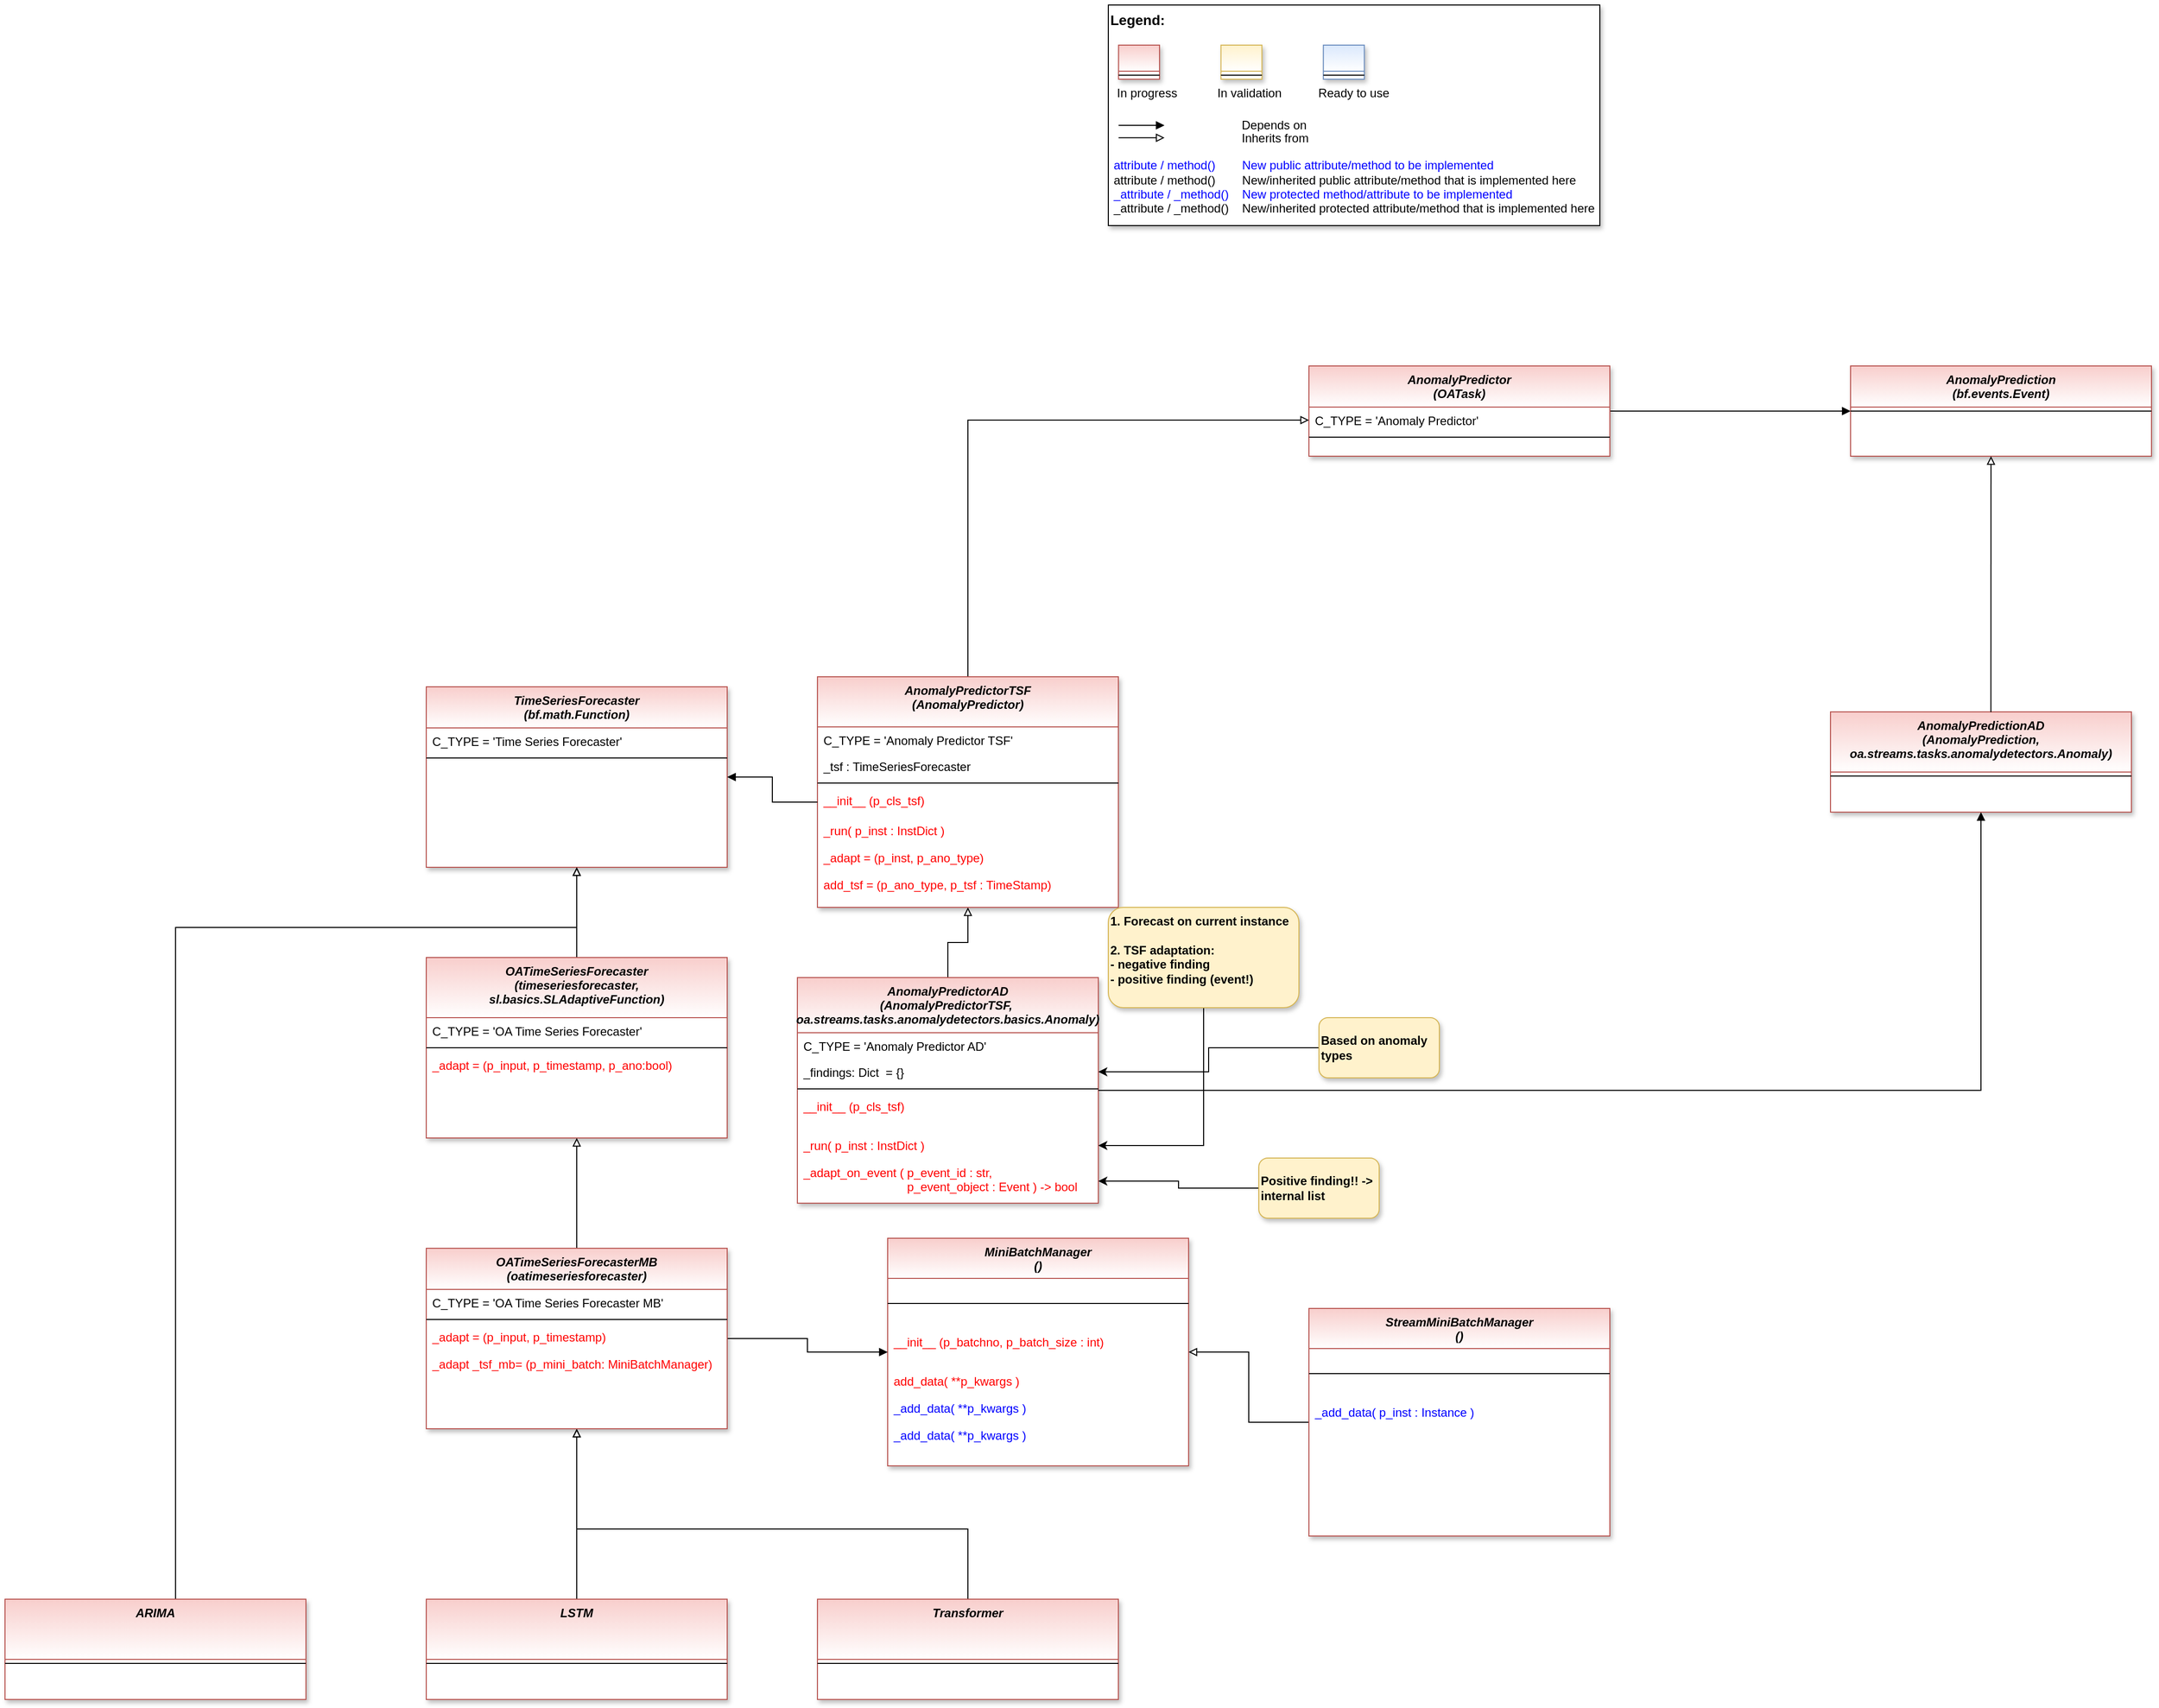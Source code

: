 <mxfile version="24.4.13" type="device" pages="2">
  <diagram id="C5RBs43oDa-KdzZeNtuy" name="Page-1">
    <mxGraphModel dx="3736" dy="828" grid="1" gridSize="10" guides="1" tooltips="1" connect="1" arrows="1" fold="1" page="1" pageScale="1" pageWidth="2336" pageHeight="1654" math="0" shadow="0">
      <root>
        <mxCell id="WIyWlLk6GJQsqaUBKTNV-0" />
        <mxCell id="WIyWlLk6GJQsqaUBKTNV-1" parent="WIyWlLk6GJQsqaUBKTNV-0" />
        <mxCell id="fcJVb3HREh7NScvAmxeq-0" value="" style="group" parent="WIyWlLk6GJQsqaUBKTNV-1" vertex="1" connectable="0">
          <mxGeometry x="40" y="40" width="490" height="220" as="geometry" />
        </mxCell>
        <mxCell id="fcJVb3HREh7NScvAmxeq-1" value="&lt;font color=&quot;#000000&quot; size=&quot;1&quot;&gt;&lt;b style=&quot;font-size: 14px&quot;&gt;Legend:&lt;br&gt;&lt;/b&gt;&lt;/font&gt;&lt;br&gt;&lt;br&gt;&lt;br&gt;&lt;font color=&quot;#0000ff&quot; style=&quot;font-size: 6px&quot;&gt;&lt;br&gt;&lt;/font&gt;&lt;span style=&quot;color: rgb(0 , 0 , 0)&quot;&gt;&lt;font style=&quot;font-size: 4px&quot;&gt;&amp;nbsp; &amp;nbsp;&lt;/font&gt;&amp;nbsp;In progress&amp;nbsp; &amp;nbsp; &amp;nbsp; &amp;nbsp; &amp;nbsp; &amp;nbsp; In validation&amp;nbsp; &amp;nbsp; &amp;nbsp; &amp;nbsp; &amp;nbsp; &amp;nbsp;Ready to use&lt;/span&gt;&lt;font color=&quot;#000000&quot;&gt;&amp;nbsp;&lt;br&gt;&lt;/font&gt;&lt;font color=&quot;#0000ff&quot;&gt;&lt;br&gt;&lt;br&gt;&lt;br&gt;&lt;br&gt;&amp;nbsp;attribute / method()&amp;nbsp; &amp;nbsp; &amp;nbsp; &amp;nbsp; New public attribute/method to be implemented&lt;/font&gt;&lt;br&gt;&lt;font color=&quot;#000000&quot;&gt;&amp;nbsp;&lt;/font&gt;&lt;font color=&quot;#000000&quot;&gt;attribute / method()&lt;span&gt; &lt;/span&gt;&amp;nbsp; &amp;nbsp; &amp;nbsp; &amp;nbsp;New/inherited public attribute/method that is implemented here&lt;br&gt;&lt;/font&gt;&lt;font color=&quot;#0000ff&quot;&gt;&amp;nbsp;_attribute /&amp;nbsp;&lt;/font&gt;&lt;font color=&quot;#0000ff&quot;&gt;_method()&amp;nbsp; &amp;nbsp; New protected method/attribute to be implemented&lt;/font&gt;&lt;br&gt;&lt;font color=&quot;#000000&quot;&gt;&amp;nbsp;_attribute / _method()&amp;nbsp; &amp;nbsp; New/inherited protected attribute/method that is implemented here&lt;br&gt;&lt;/font&gt;&lt;font color=&quot;#000000&quot;&gt;&lt;br&gt;&lt;br&gt;&lt;br&gt;&lt;br&gt;&lt;br&gt;&lt;/font&gt;" style="text;html=1;align=left;verticalAlign=top;whiteSpace=wrap;rounded=0;fontColor=#006600;strokeColor=#000000;shadow=1;fillColor=#ffffff;" parent="fcJVb3HREh7NScvAmxeq-0" vertex="1">
          <mxGeometry width="490.0" height="220" as="geometry" />
        </mxCell>
        <mxCell id="fcJVb3HREh7NScvAmxeq-2" value="Depends on" style="endArrow=block;html=1;labelPosition=right;verticalLabelPosition=middle;align=left;verticalAlign=middle;endFill=1;fontSize=12;" parent="fcJVb3HREh7NScvAmxeq-0" edge="1">
          <mxGeometry x="-1623.125" y="-2180" width="51.042" height="50" as="geometry">
            <mxPoint x="10.208" y="120.003" as="sourcePoint" />
            <mxPoint x="55.991" y="120.003" as="targetPoint" />
            <mxPoint x="98" as="offset" />
            <Array as="points">
              <mxPoint x="30.625" y="120" />
            </Array>
          </mxGeometry>
        </mxCell>
        <mxCell id="fcJVb3HREh7NScvAmxeq-3" value="Inherits from" style="endArrow=block;html=1;labelPosition=right;verticalLabelPosition=middle;align=left;verticalAlign=middle;endFill=0;fontSize=12;" parent="fcJVb3HREh7NScvAmxeq-0" edge="1">
          <mxGeometry x="-1623.125" y="-2180" width="51.042" height="50" as="geometry">
            <mxPoint x="10.208" y="132.385" as="sourcePoint" />
            <mxPoint x="55.991" y="132.385" as="targetPoint" />
            <mxPoint x="98" y="1" as="offset" />
          </mxGeometry>
        </mxCell>
        <mxCell id="fcJVb3HREh7NScvAmxeq-4" value="" style="swimlane;fontStyle=3;align=center;verticalAlign=top;childLayout=stackLayout;horizontal=1;startSize=26;horizontalStack=0;resizeParent=1;resizeLast=0;collapsible=1;marginBottom=0;rounded=0;shadow=1;strokeWidth=1;fillColor=#f8cecc;strokeColor=#b85450;gradientColor=#ffffff;swimlaneFillColor=#ffffff;" parent="fcJVb3HREh7NScvAmxeq-0" vertex="1">
          <mxGeometry x="10.208" y="40" width="40.833" height="34" as="geometry">
            <mxRectangle x="230" y="140" width="160" height="26" as="alternateBounds" />
          </mxGeometry>
        </mxCell>
        <mxCell id="fcJVb3HREh7NScvAmxeq-5" value="" style="line;html=1;strokeWidth=1;align=left;verticalAlign=middle;spacingTop=-1;spacingLeft=3;spacingRight=3;rotatable=0;labelPosition=right;points=[];portConstraint=eastwest;" parent="fcJVb3HREh7NScvAmxeq-4" vertex="1">
          <mxGeometry y="26" width="40.833" height="8" as="geometry" />
        </mxCell>
        <mxCell id="fcJVb3HREh7NScvAmxeq-6" value="" style="swimlane;fontStyle=3;align=center;verticalAlign=top;childLayout=stackLayout;horizontal=1;startSize=26;horizontalStack=0;resizeParent=1;resizeLast=0;collapsible=1;marginBottom=0;rounded=0;shadow=1;strokeWidth=1;fillColor=#fff2cc;strokeColor=#d6b656;gradientColor=#ffffff;swimlaneFillColor=#ffffff;" parent="fcJVb3HREh7NScvAmxeq-0" vertex="1">
          <mxGeometry x="112.292" y="40" width="40.833" height="34" as="geometry">
            <mxRectangle x="230" y="140" width="160" height="26" as="alternateBounds" />
          </mxGeometry>
        </mxCell>
        <mxCell id="fcJVb3HREh7NScvAmxeq-7" value="" style="line;html=1;strokeWidth=1;align=left;verticalAlign=middle;spacingTop=-1;spacingLeft=3;spacingRight=3;rotatable=0;labelPosition=right;points=[];portConstraint=eastwest;" parent="fcJVb3HREh7NScvAmxeq-6" vertex="1">
          <mxGeometry y="26" width="40.833" height="8" as="geometry" />
        </mxCell>
        <mxCell id="fcJVb3HREh7NScvAmxeq-8" value="" style="swimlane;fontStyle=3;align=center;verticalAlign=top;childLayout=stackLayout;horizontal=1;startSize=26;horizontalStack=0;resizeParent=1;resizeLast=0;collapsible=1;marginBottom=0;rounded=0;shadow=1;strokeWidth=1;fillColor=#dae8fc;strokeColor=#6c8ebf;gradientColor=#ffffff;swimlaneFillColor=#ffffff;" parent="fcJVb3HREh7NScvAmxeq-0" vertex="1">
          <mxGeometry x="214.375" y="40" width="40.833" height="34" as="geometry">
            <mxRectangle x="230" y="140" width="160" height="26" as="alternateBounds" />
          </mxGeometry>
        </mxCell>
        <mxCell id="fcJVb3HREh7NScvAmxeq-9" value="" style="line;html=1;strokeWidth=1;align=left;verticalAlign=middle;spacingTop=-1;spacingLeft=3;spacingRight=3;rotatable=0;labelPosition=right;points=[];portConstraint=eastwest;" parent="fcJVb3HREh7NScvAmxeq-8" vertex="1">
          <mxGeometry y="26" width="40.833" height="8" as="geometry" />
        </mxCell>
        <mxCell id="ZIUZndEpU7p4Lc49u67w-49" style="edgeStyle=orthogonalEdgeStyle;rounded=0;orthogonalLoop=1;jettySize=auto;html=1;entryX=0.5;entryY=1;entryDx=0;entryDy=0;endArrow=block;endFill=0;" parent="WIyWlLk6GJQsqaUBKTNV-1" source="4use4ZCXdNiZSNTW99xv-1" target="ZIUZndEpU7p4Lc49u67w-6" edge="1">
          <mxGeometry relative="1" as="geometry" />
        </mxCell>
        <mxCell id="4use4ZCXdNiZSNTW99xv-1" value="AnomalyPredictorAD&#xa;(AnomalyPredictorTSF, &#xa;oa.streams.tasks.anomalydetectors.basics.Anomaly)" style="swimlane;fontStyle=3;align=center;verticalAlign=top;childLayout=stackLayout;horizontal=1;startSize=55;horizontalStack=0;resizeParent=1;resizeLast=0;collapsible=1;marginBottom=0;rounded=0;shadow=1;strokeWidth=1;fillColor=#f8cecc;strokeColor=#b85450;swimlaneFillColor=#ffffff;gradientColor=#FFFFFF;" parent="WIyWlLk6GJQsqaUBKTNV-1" vertex="1">
          <mxGeometry x="-270" y="1010" width="300" height="225" as="geometry">
            <mxRectangle x="230" y="140" width="160" height="26" as="alternateBounds" />
          </mxGeometry>
        </mxCell>
        <mxCell id="4use4ZCXdNiZSNTW99xv-2" value="C_TYPE = &#39;Anomaly Predictor AD&#39;" style="text;align=left;verticalAlign=top;spacingLeft=4;spacingRight=4;overflow=hidden;rotatable=0;points=[[0,0.5],[1,0.5]];portConstraint=eastwest;fontColor=default;" parent="4use4ZCXdNiZSNTW99xv-1" vertex="1">
          <mxGeometry y="55" width="300" height="26" as="geometry" />
        </mxCell>
        <mxCell id="xslphndSr-Q95eJ27sOS-6" value="_findings: Dict  = {}" style="text;align=left;verticalAlign=top;spacingLeft=4;spacingRight=4;overflow=hidden;rotatable=0;points=[[0,0.5],[1,0.5]];portConstraint=eastwest;fontColor=#000000;" vertex="1" parent="4use4ZCXdNiZSNTW99xv-1">
          <mxGeometry y="81" width="300" height="26" as="geometry" />
        </mxCell>
        <mxCell id="4use4ZCXdNiZSNTW99xv-5" value="" style="line;html=1;strokeWidth=1;align=left;verticalAlign=middle;spacingTop=-1;spacingLeft=3;spacingRight=3;rotatable=0;labelPosition=right;points=[];portConstraint=eastwest;" parent="4use4ZCXdNiZSNTW99xv-1" vertex="1">
          <mxGeometry y="107" width="300" height="8" as="geometry" />
        </mxCell>
        <mxCell id="ZIUZndEpU7p4Lc49u67w-51" value="__init__ (p_cls_tsf) " style="text;align=left;verticalAlign=top;spacingLeft=4;spacingRight=4;overflow=hidden;rotatable=0;points=[[0,0.5],[1,0.5]];portConstraint=eastwest;fontColor=#FF0000;" parent="4use4ZCXdNiZSNTW99xv-1" vertex="1">
          <mxGeometry y="115" width="300" height="39" as="geometry" />
        </mxCell>
        <mxCell id="BOuUsYwD5_aIinyp1u-E-7" value="_run( p_inst : InstDict )" style="text;align=left;verticalAlign=top;spacingLeft=4;spacingRight=4;overflow=hidden;rotatable=0;points=[[0,0.5],[1,0.5]];portConstraint=eastwest;fontColor=#FF0000;" parent="4use4ZCXdNiZSNTW99xv-1" vertex="1">
          <mxGeometry y="154" width="300" height="27" as="geometry" />
        </mxCell>
        <mxCell id="gMNO8MBthjWmqtpiZwQ6-6" value="_adapt_on_event ( p_event_id : str, &#xa;                               p_event_object : Event ) -&gt; bool" style="text;align=left;verticalAlign=top;spacingLeft=4;spacingRight=4;overflow=hidden;rotatable=0;points=[[0,0.5],[1,0.5]];portConstraint=eastwest;fontColor=#FF0000;" parent="4use4ZCXdNiZSNTW99xv-1" vertex="1">
          <mxGeometry y="181" width="300" height="44" as="geometry" />
        </mxCell>
        <mxCell id="gMNO8MBthjWmqtpiZwQ6-16" style="edgeStyle=orthogonalEdgeStyle;rounded=0;orthogonalLoop=1;jettySize=auto;html=1;endArrow=block;endFill=1;" parent="WIyWlLk6GJQsqaUBKTNV-1" source="4use4ZCXdNiZSNTW99xv-1" target="gMNO8MBthjWmqtpiZwQ6-13" edge="1">
          <mxGeometry relative="1" as="geometry" />
        </mxCell>
        <mxCell id="gMNO8MBthjWmqtpiZwQ6-19" style="edgeStyle=orthogonalEdgeStyle;rounded=0;orthogonalLoop=1;jettySize=auto;html=1;endArrow=block;endFill=1;" parent="WIyWlLk6GJQsqaUBKTNV-1" source="gMNO8MBthjWmqtpiZwQ6-7" target="gMNO8MBthjWmqtpiZwQ6-17" edge="1">
          <mxGeometry relative="1" as="geometry" />
        </mxCell>
        <mxCell id="gMNO8MBthjWmqtpiZwQ6-7" value="AnomalyPredictor&#xa;(OATask)" style="swimlane;fontStyle=3;align=center;verticalAlign=top;childLayout=stackLayout;horizontal=1;startSize=41;horizontalStack=0;resizeParent=1;resizeLast=0;collapsible=1;marginBottom=0;rounded=0;shadow=1;strokeWidth=1;fillColor=#f8cecc;strokeColor=#b85450;swimlaneFillColor=#ffffff;gradientColor=#FFFFFF;" parent="WIyWlLk6GJQsqaUBKTNV-1" vertex="1">
          <mxGeometry x="240" y="400" width="300" height="90" as="geometry">
            <mxRectangle x="230" y="140" width="160" height="26" as="alternateBounds" />
          </mxGeometry>
        </mxCell>
        <mxCell id="gMNO8MBthjWmqtpiZwQ6-8" value="C_TYPE = &#39;Anomaly Predictor&#39;" style="text;align=left;verticalAlign=top;spacingLeft=4;spacingRight=4;overflow=hidden;rotatable=0;points=[[0,0.5],[1,0.5]];portConstraint=eastwest;fontColor=default;" parent="gMNO8MBthjWmqtpiZwQ6-7" vertex="1">
          <mxGeometry y="41" width="300" height="26" as="geometry" />
        </mxCell>
        <mxCell id="gMNO8MBthjWmqtpiZwQ6-9" value="" style="line;html=1;strokeWidth=1;align=left;verticalAlign=middle;spacingTop=-1;spacingLeft=3;spacingRight=3;rotatable=0;labelPosition=right;points=[];portConstraint=eastwest;" parent="gMNO8MBthjWmqtpiZwQ6-7" vertex="1">
          <mxGeometry y="67" width="300" height="8" as="geometry" />
        </mxCell>
        <mxCell id="gMNO8MBthjWmqtpiZwQ6-13" value="AnomalyPredictionAD&#xa;(AnomalyPrediction,&#xa;oa.streams.tasks.anomalydetectors.Anomaly)" style="swimlane;fontStyle=3;align=center;verticalAlign=top;childLayout=stackLayout;horizontal=1;startSize=60;horizontalStack=0;resizeParent=1;resizeLast=0;collapsible=1;marginBottom=0;rounded=0;shadow=1;strokeWidth=1;fillColor=#f8cecc;strokeColor=#b85450;swimlaneFillColor=#ffffff;gradientColor=#FFFFFF;" parent="WIyWlLk6GJQsqaUBKTNV-1" vertex="1">
          <mxGeometry x="760" y="745" width="300" height="100" as="geometry">
            <mxRectangle x="230" y="140" width="160" height="26" as="alternateBounds" />
          </mxGeometry>
        </mxCell>
        <mxCell id="gMNO8MBthjWmqtpiZwQ6-15" value="" style="line;html=1;strokeWidth=1;align=left;verticalAlign=middle;spacingTop=-1;spacingLeft=3;spacingRight=3;rotatable=0;labelPosition=right;points=[];portConstraint=eastwest;" parent="gMNO8MBthjWmqtpiZwQ6-13" vertex="1">
          <mxGeometry y="60" width="300" height="8" as="geometry" />
        </mxCell>
        <mxCell id="gMNO8MBthjWmqtpiZwQ6-17" value="AnomalyPrediction&#xa;(bf.events.Event)" style="swimlane;fontStyle=3;align=center;verticalAlign=top;childLayout=stackLayout;horizontal=1;startSize=41;horizontalStack=0;resizeParent=1;resizeLast=0;collapsible=1;marginBottom=0;rounded=0;shadow=1;strokeWidth=1;fillColor=#f8cecc;strokeColor=#b85450;swimlaneFillColor=#ffffff;gradientColor=#FFFFFF;" parent="WIyWlLk6GJQsqaUBKTNV-1" vertex="1">
          <mxGeometry x="780" y="400" width="300" height="90" as="geometry">
            <mxRectangle x="230" y="140" width="160" height="26" as="alternateBounds" />
          </mxGeometry>
        </mxCell>
        <mxCell id="gMNO8MBthjWmqtpiZwQ6-18" value="" style="line;html=1;strokeWidth=1;align=left;verticalAlign=middle;spacingTop=-1;spacingLeft=3;spacingRight=3;rotatable=0;labelPosition=right;points=[];portConstraint=eastwest;" parent="gMNO8MBthjWmqtpiZwQ6-17" vertex="1">
          <mxGeometry y="41" width="300" height="8" as="geometry" />
        </mxCell>
        <mxCell id="ZIUZndEpU7p4Lc49u67w-43" style="edgeStyle=orthogonalEdgeStyle;rounded=0;orthogonalLoop=1;jettySize=auto;html=1;entryX=0.5;entryY=1;entryDx=0;entryDy=0;endArrow=block;endFill=0;" parent="WIyWlLk6GJQsqaUBKTNV-1" source="RKUEfMr0BAa6l8_xxbKX-1" target="ZIUZndEpU7p4Lc49u67w-33" edge="1">
          <mxGeometry relative="1" as="geometry" />
        </mxCell>
        <mxCell id="RKUEfMr0BAa6l8_xxbKX-1" value="LSTM" style="swimlane;fontStyle=3;align=center;verticalAlign=top;childLayout=stackLayout;horizontal=1;startSize=60;horizontalStack=0;resizeParent=1;resizeLast=0;collapsible=1;marginBottom=0;rounded=0;shadow=1;strokeWidth=1;fillColor=#f8cecc;strokeColor=#b85450;swimlaneFillColor=#ffffff;gradientColor=#FFFFFF;" parent="WIyWlLk6GJQsqaUBKTNV-1" vertex="1">
          <mxGeometry x="-640" y="1630" width="300" height="100" as="geometry">
            <mxRectangle x="230" y="140" width="160" height="26" as="alternateBounds" />
          </mxGeometry>
        </mxCell>
        <mxCell id="RKUEfMr0BAa6l8_xxbKX-2" value="" style="line;html=1;strokeWidth=1;align=left;verticalAlign=middle;spacingTop=-1;spacingLeft=3;spacingRight=3;rotatable=0;labelPosition=right;points=[];portConstraint=eastwest;" parent="RKUEfMr0BAa6l8_xxbKX-1" vertex="1">
          <mxGeometry y="60" width="300" height="8" as="geometry" />
        </mxCell>
        <mxCell id="ZIUZndEpU7p4Lc49u67w-42" style="edgeStyle=orthogonalEdgeStyle;rounded=0;orthogonalLoop=1;jettySize=auto;html=1;entryX=0.5;entryY=1;entryDx=0;entryDy=0;endArrow=block;endFill=0;" parent="WIyWlLk6GJQsqaUBKTNV-1" source="RKUEfMr0BAa6l8_xxbKX-3" target="ZIUZndEpU7p4Lc49u67w-33" edge="1">
          <mxGeometry relative="1" as="geometry">
            <Array as="points">
              <mxPoint x="-100" y="1560" />
              <mxPoint x="-490" y="1560" />
            </Array>
          </mxGeometry>
        </mxCell>
        <mxCell id="RKUEfMr0BAa6l8_xxbKX-3" value="Transformer" style="swimlane;fontStyle=3;align=center;verticalAlign=top;childLayout=stackLayout;horizontal=1;startSize=60;horizontalStack=0;resizeParent=1;resizeLast=0;collapsible=1;marginBottom=0;rounded=0;shadow=1;strokeWidth=1;fillColor=#f8cecc;strokeColor=#b85450;swimlaneFillColor=#ffffff;gradientColor=#FFFFFF;" parent="WIyWlLk6GJQsqaUBKTNV-1" vertex="1">
          <mxGeometry x="-250" y="1630" width="300" height="100" as="geometry">
            <mxRectangle x="230" y="140" width="160" height="26" as="alternateBounds" />
          </mxGeometry>
        </mxCell>
        <mxCell id="RKUEfMr0BAa6l8_xxbKX-4" value="" style="line;html=1;strokeWidth=1;align=left;verticalAlign=middle;spacingTop=-1;spacingLeft=3;spacingRight=3;rotatable=0;labelPosition=right;points=[];portConstraint=eastwest;" parent="RKUEfMr0BAa6l8_xxbKX-3" vertex="1">
          <mxGeometry y="60" width="300" height="8" as="geometry" />
        </mxCell>
        <mxCell id="ZIUZndEpU7p4Lc49u67w-0" value="" style="endArrow=block;html=1;rounded=0;endFill=0;exitX=0.533;exitY=0.003;exitDx=0;exitDy=0;exitPerimeter=0;" parent="WIyWlLk6GJQsqaUBKTNV-1" source="gMNO8MBthjWmqtpiZwQ6-13" edge="1">
          <mxGeometry width="50" height="50" relative="1" as="geometry">
            <mxPoint x="920" y="510" as="sourcePoint" />
            <mxPoint x="920" y="490" as="targetPoint" />
          </mxGeometry>
        </mxCell>
        <mxCell id="ZIUZndEpU7p4Lc49u67w-1" value="MiniBatchManager&#xa;()" style="swimlane;fontStyle=3;align=center;verticalAlign=top;childLayout=stackLayout;horizontal=1;startSize=40;horizontalStack=0;resizeParent=1;resizeLast=0;collapsible=1;marginBottom=0;rounded=0;shadow=1;strokeWidth=1;fillColor=#f8cecc;strokeColor=#b85450;swimlaneFillColor=#ffffff;gradientColor=#FFFFFF;" parent="WIyWlLk6GJQsqaUBKTNV-1" vertex="1">
          <mxGeometry x="-180" y="1270" width="300" height="227" as="geometry">
            <mxRectangle x="230" y="140" width="160" height="26" as="alternateBounds" />
          </mxGeometry>
        </mxCell>
        <mxCell id="ZIUZndEpU7p4Lc49u67w-2" value="" style="line;html=1;strokeWidth=1;align=left;verticalAlign=middle;spacingTop=-1;spacingLeft=3;spacingRight=3;rotatable=0;labelPosition=right;points=[];portConstraint=eastwest;" parent="ZIUZndEpU7p4Lc49u67w-1" vertex="1">
          <mxGeometry y="40" width="300" height="50" as="geometry" />
        </mxCell>
        <mxCell id="BOuUsYwD5_aIinyp1u-E-0" value="__init__ (p_batchno, p_batch_size : int) " style="text;align=left;verticalAlign=top;spacingLeft=4;spacingRight=4;overflow=hidden;rotatable=0;points=[[0,0.5],[1,0.5]];portConstraint=eastwest;fontColor=#FF0000;" parent="ZIUZndEpU7p4Lc49u67w-1" vertex="1">
          <mxGeometry y="90" width="300" height="39" as="geometry" />
        </mxCell>
        <mxCell id="BOuUsYwD5_aIinyp1u-E-1" value="add_data( **p_kwargs )" style="text;align=left;verticalAlign=top;spacingLeft=4;spacingRight=4;overflow=hidden;rotatable=0;points=[[0,0.5],[1,0.5]];portConstraint=eastwest;fontColor=#FF0000;" parent="ZIUZndEpU7p4Lc49u67w-1" vertex="1">
          <mxGeometry y="129" width="300" height="27" as="geometry" />
        </mxCell>
        <mxCell id="BOuUsYwD5_aIinyp1u-E-9" value="_add_data( **p_kwargs )" style="text;align=left;verticalAlign=top;spacingLeft=4;spacingRight=4;overflow=hidden;rotatable=0;points=[[0,0.5],[1,0.5]];portConstraint=eastwest;fontColor=#0000FF;" parent="ZIUZndEpU7p4Lc49u67w-1" vertex="1">
          <mxGeometry y="156" width="300" height="27" as="geometry" />
        </mxCell>
        <mxCell id="2P2Lj8wYFrhvuFpq3JCm-0" value="_add_data( **p_kwargs )" style="text;align=left;verticalAlign=top;spacingLeft=4;spacingRight=4;overflow=hidden;rotatable=0;points=[[0,0.5],[1,0.5]];portConstraint=eastwest;fontColor=#0000FF;" parent="ZIUZndEpU7p4Lc49u67w-1" vertex="1">
          <mxGeometry y="183" width="300" height="27" as="geometry" />
        </mxCell>
        <mxCell id="ZIUZndEpU7p4Lc49u67w-31" style="edgeStyle=orthogonalEdgeStyle;rounded=0;orthogonalLoop=1;jettySize=auto;html=1;exitX=0.5;exitY=0;exitDx=0;exitDy=0;entryX=0;entryY=0.5;entryDx=0;entryDy=0;endArrow=block;endFill=0;" parent="WIyWlLk6GJQsqaUBKTNV-1" source="ZIUZndEpU7p4Lc49u67w-6" target="gMNO8MBthjWmqtpiZwQ6-8" edge="1">
          <mxGeometry relative="1" as="geometry" />
        </mxCell>
        <mxCell id="ZIUZndEpU7p4Lc49u67w-6" value="AnomalyPredictorTSF&#xa;(AnomalyPredictor)" style="swimlane;fontStyle=3;align=center;verticalAlign=top;childLayout=stackLayout;horizontal=1;startSize=50;horizontalStack=0;resizeParent=1;resizeLast=0;collapsible=1;marginBottom=0;rounded=0;shadow=1;strokeWidth=1;fillColor=#f8cecc;strokeColor=#b85450;swimlaneFillColor=#ffffff;gradientColor=#FFFFFF;" parent="WIyWlLk6GJQsqaUBKTNV-1" vertex="1">
          <mxGeometry x="-250" y="710" width="300" height="230" as="geometry">
            <mxRectangle x="230" y="140" width="160" height="26" as="alternateBounds" />
          </mxGeometry>
        </mxCell>
        <mxCell id="BOuUsYwD5_aIinyp1u-E-3" value="C_TYPE = &#39;Anomaly Predictor TSF&#39;" style="text;align=left;verticalAlign=top;spacingLeft=4;spacingRight=4;overflow=hidden;rotatable=0;points=[[0,0.5],[1,0.5]];portConstraint=eastwest;fontColor=default;" parent="ZIUZndEpU7p4Lc49u67w-6" vertex="1">
          <mxGeometry y="50" width="300" height="26" as="geometry" />
        </mxCell>
        <mxCell id="ZIUZndEpU7p4Lc49u67w-7" value="_tsf : TimeSeriesForecaster" style="text;align=left;verticalAlign=top;spacingLeft=4;spacingRight=4;overflow=hidden;rotatable=0;points=[[0,0.5],[1,0.5]];portConstraint=eastwest;fontColor=default;" parent="ZIUZndEpU7p4Lc49u67w-6" vertex="1">
          <mxGeometry y="76" width="300" height="26" as="geometry" />
        </mxCell>
        <mxCell id="ZIUZndEpU7p4Lc49u67w-8" value="" style="line;html=1;strokeWidth=1;align=left;verticalAlign=middle;spacingTop=-1;spacingLeft=3;spacingRight=3;rotatable=0;labelPosition=right;points=[];portConstraint=eastwest;" parent="ZIUZndEpU7p4Lc49u67w-6" vertex="1">
          <mxGeometry y="102" width="300" height="8" as="geometry" />
        </mxCell>
        <mxCell id="ZIUZndEpU7p4Lc49u67w-16" value="__init__ (p_cls_tsf) " style="text;align=left;verticalAlign=top;spacingLeft=4;spacingRight=4;overflow=hidden;rotatable=0;points=[[0,0.5],[1,0.5]];portConstraint=eastwest;fontColor=#FF0000;" parent="ZIUZndEpU7p4Lc49u67w-6" vertex="1">
          <mxGeometry y="110" width="300" height="30" as="geometry" />
        </mxCell>
        <mxCell id="xslphndSr-Q95eJ27sOS-8" value="_run( p_inst : InstDict )" style="text;align=left;verticalAlign=top;spacingLeft=4;spacingRight=4;overflow=hidden;rotatable=0;points=[[0,0.5],[1,0.5]];portConstraint=eastwest;fontColor=#FF0000;" vertex="1" parent="ZIUZndEpU7p4Lc49u67w-6">
          <mxGeometry y="140" width="300" height="27" as="geometry" />
        </mxCell>
        <mxCell id="ZIUZndEpU7p4Lc49u67w-9" value="_adapt = (p_inst, p_ano_type)" style="text;align=left;verticalAlign=top;spacingLeft=4;spacingRight=4;overflow=hidden;rotatable=0;points=[[0,0.5],[1,0.5]];portConstraint=eastwest;fontColor=#FF0000;" parent="ZIUZndEpU7p4Lc49u67w-6" vertex="1">
          <mxGeometry y="167" width="300" height="27" as="geometry" />
        </mxCell>
        <mxCell id="xslphndSr-Q95eJ27sOS-7" value="add_tsf = (p_ano_type, p_tsf : TimeStamp) " style="text;align=left;verticalAlign=top;spacingLeft=4;spacingRight=4;overflow=hidden;rotatable=0;points=[[0,0.5],[1,0.5]];portConstraint=eastwest;fontColor=#FF0000;" vertex="1" parent="ZIUZndEpU7p4Lc49u67w-6">
          <mxGeometry y="194" width="300" height="27" as="geometry" />
        </mxCell>
        <mxCell id="ZIUZndEpU7p4Lc49u67w-17" value="TimeSeriesForecaster&#xa;(bf.math.Function)" style="swimlane;fontStyle=3;align=center;verticalAlign=top;childLayout=stackLayout;horizontal=1;startSize=41;horizontalStack=0;resizeParent=1;resizeLast=0;collapsible=1;marginBottom=0;rounded=0;shadow=1;strokeWidth=1;fillColor=#f8cecc;strokeColor=#b85450;swimlaneFillColor=#ffffff;gradientColor=#FFFFFF;" parent="WIyWlLk6GJQsqaUBKTNV-1" vertex="1">
          <mxGeometry x="-640" y="720" width="300" height="180" as="geometry">
            <mxRectangle x="230" y="140" width="160" height="26" as="alternateBounds" />
          </mxGeometry>
        </mxCell>
        <mxCell id="ZIUZndEpU7p4Lc49u67w-18" value="C_TYPE = &#39;Time Series Forecaster&#39;" style="text;align=left;verticalAlign=top;spacingLeft=4;spacingRight=4;overflow=hidden;rotatable=0;points=[[0,0.5],[1,0.5]];portConstraint=eastwest;fontColor=default;" parent="ZIUZndEpU7p4Lc49u67w-17" vertex="1">
          <mxGeometry y="41" width="300" height="26" as="geometry" />
        </mxCell>
        <mxCell id="ZIUZndEpU7p4Lc49u67w-19" value="" style="line;html=1;strokeWidth=1;align=left;verticalAlign=middle;spacingTop=-1;spacingLeft=3;spacingRight=3;rotatable=0;labelPosition=right;points=[];portConstraint=eastwest;" parent="ZIUZndEpU7p4Lc49u67w-17" vertex="1">
          <mxGeometry y="67" width="300" height="8" as="geometry" />
        </mxCell>
        <mxCell id="ZIUZndEpU7p4Lc49u67w-27" style="edgeStyle=orthogonalEdgeStyle;rounded=0;orthogonalLoop=1;jettySize=auto;html=1;entryX=0.5;entryY=1;entryDx=0;entryDy=0;endArrow=block;endFill=0;" parent="WIyWlLk6GJQsqaUBKTNV-1" source="ZIUZndEpU7p4Lc49u67w-23" target="ZIUZndEpU7p4Lc49u67w-17" edge="1">
          <mxGeometry relative="1" as="geometry" />
        </mxCell>
        <mxCell id="ZIUZndEpU7p4Lc49u67w-23" value="OATimeSeriesForecaster&#xa;(timeseriesforecaster,&#xa;sl.basics.SLAdaptiveFunction)" style="swimlane;fontStyle=3;align=center;verticalAlign=top;childLayout=stackLayout;horizontal=1;startSize=60;horizontalStack=0;resizeParent=1;resizeLast=0;collapsible=1;marginBottom=0;rounded=0;shadow=1;strokeWidth=1;fillColor=#f8cecc;strokeColor=#b85450;swimlaneFillColor=#ffffff;gradientColor=#FFFFFF;" parent="WIyWlLk6GJQsqaUBKTNV-1" vertex="1">
          <mxGeometry x="-640" y="990" width="300" height="180" as="geometry">
            <mxRectangle x="230" y="140" width="160" height="26" as="alternateBounds" />
          </mxGeometry>
        </mxCell>
        <mxCell id="ZIUZndEpU7p4Lc49u67w-24" value="C_TYPE = &#39;OA Time Series Forecaster&#39;" style="text;align=left;verticalAlign=top;spacingLeft=4;spacingRight=4;overflow=hidden;rotatable=0;points=[[0,0.5],[1,0.5]];portConstraint=eastwest;fontColor=default;" parent="ZIUZndEpU7p4Lc49u67w-23" vertex="1">
          <mxGeometry y="60" width="300" height="26" as="geometry" />
        </mxCell>
        <mxCell id="ZIUZndEpU7p4Lc49u67w-25" value="" style="line;html=1;strokeWidth=1;align=left;verticalAlign=middle;spacingTop=-1;spacingLeft=3;spacingRight=3;rotatable=0;labelPosition=right;points=[];portConstraint=eastwest;" parent="ZIUZndEpU7p4Lc49u67w-23" vertex="1">
          <mxGeometry y="86" width="300" height="8" as="geometry" />
        </mxCell>
        <mxCell id="bgcYZUb2sDq4OZPgzW3A-0" value="_adapt = (p_input, p_timestamp, p_ano:bool)" style="text;align=left;verticalAlign=top;spacingLeft=4;spacingRight=4;overflow=hidden;rotatable=0;points=[[0,0.5],[1,0.5]];portConstraint=eastwest;fontColor=#FF0000;" vertex="1" parent="ZIUZndEpU7p4Lc49u67w-23">
          <mxGeometry y="94" width="300" height="27" as="geometry" />
        </mxCell>
        <mxCell id="ZIUZndEpU7p4Lc49u67w-29" style="edgeStyle=orthogonalEdgeStyle;rounded=0;orthogonalLoop=1;jettySize=auto;html=1;entryX=1;entryY=0.5;entryDx=0;entryDy=0;endArrow=block;endFill=1;" parent="WIyWlLk6GJQsqaUBKTNV-1" source="ZIUZndEpU7p4Lc49u67w-16" target="ZIUZndEpU7p4Lc49u67w-17" edge="1">
          <mxGeometry relative="1" as="geometry" />
        </mxCell>
        <mxCell id="ZIUZndEpU7p4Lc49u67w-37" style="edgeStyle=orthogonalEdgeStyle;rounded=0;orthogonalLoop=1;jettySize=auto;html=1;entryX=0.5;entryY=1;entryDx=0;entryDy=0;endArrow=block;endFill=0;" parent="WIyWlLk6GJQsqaUBKTNV-1" source="ZIUZndEpU7p4Lc49u67w-33" target="ZIUZndEpU7p4Lc49u67w-23" edge="1">
          <mxGeometry relative="1" as="geometry" />
        </mxCell>
        <mxCell id="ZIUZndEpU7p4Lc49u67w-38" style="edgeStyle=orthogonalEdgeStyle;rounded=0;orthogonalLoop=1;jettySize=auto;html=1;exitX=1;exitY=0.5;exitDx=0;exitDy=0;entryX=0;entryY=0.5;entryDx=0;entryDy=0;endArrow=block;endFill=1;" parent="WIyWlLk6GJQsqaUBKTNV-1" source="ZIUZndEpU7p4Lc49u67w-33" target="ZIUZndEpU7p4Lc49u67w-1" edge="1">
          <mxGeometry relative="1" as="geometry" />
        </mxCell>
        <mxCell id="ZIUZndEpU7p4Lc49u67w-33" value="OATimeSeriesForecasterMB&#xa;(oatimeseriesforecaster)" style="swimlane;fontStyle=3;align=center;verticalAlign=top;childLayout=stackLayout;horizontal=1;startSize=41;horizontalStack=0;resizeParent=1;resizeLast=0;collapsible=1;marginBottom=0;rounded=0;shadow=1;strokeWidth=1;fillColor=#f8cecc;strokeColor=#b85450;swimlaneFillColor=#ffffff;gradientColor=#FFFFFF;" parent="WIyWlLk6GJQsqaUBKTNV-1" vertex="1">
          <mxGeometry x="-640" y="1280" width="300" height="180" as="geometry">
            <mxRectangle x="230" y="140" width="160" height="26" as="alternateBounds" />
          </mxGeometry>
        </mxCell>
        <mxCell id="ZIUZndEpU7p4Lc49u67w-34" value="C_TYPE = &#39;OA Time Series Forecaster MB&#39;" style="text;align=left;verticalAlign=top;spacingLeft=4;spacingRight=4;overflow=hidden;rotatable=0;points=[[0,0.5],[1,0.5]];portConstraint=eastwest;fontColor=default;" parent="ZIUZndEpU7p4Lc49u67w-33" vertex="1">
          <mxGeometry y="41" width="300" height="26" as="geometry" />
        </mxCell>
        <mxCell id="ZIUZndEpU7p4Lc49u67w-35" value="" style="line;html=1;strokeWidth=1;align=left;verticalAlign=middle;spacingTop=-1;spacingLeft=3;spacingRight=3;rotatable=0;labelPosition=right;points=[];portConstraint=eastwest;" parent="ZIUZndEpU7p4Lc49u67w-33" vertex="1">
          <mxGeometry y="67" width="300" height="8" as="geometry" />
        </mxCell>
        <mxCell id="bgcYZUb2sDq4OZPgzW3A-1" value="_adapt = (p_input, p_timestamp)" style="text;align=left;verticalAlign=top;spacingLeft=4;spacingRight=4;overflow=hidden;rotatable=0;points=[[0,0.5],[1,0.5]];portConstraint=eastwest;fontColor=#FF0000;" vertex="1" parent="ZIUZndEpU7p4Lc49u67w-33">
          <mxGeometry y="75" width="300" height="27" as="geometry" />
        </mxCell>
        <mxCell id="bgcYZUb2sDq4OZPgzW3A-2" value="_adapt _tsf_mb= (p_mini_batch: MiniBatchManager)" style="text;align=left;verticalAlign=top;spacingLeft=4;spacingRight=4;overflow=hidden;rotatable=0;points=[[0,0.5],[1,0.5]];portConstraint=eastwest;fontColor=#FF0000;" vertex="1" parent="ZIUZndEpU7p4Lc49u67w-33">
          <mxGeometry y="102" width="300" height="27" as="geometry" />
        </mxCell>
        <mxCell id="ZIUZndEpU7p4Lc49u67w-46" style="edgeStyle=orthogonalEdgeStyle;rounded=0;orthogonalLoop=1;jettySize=auto;html=1;entryX=0.5;entryY=1;entryDx=0;entryDy=0;endArrow=block;endFill=0;" parent="WIyWlLk6GJQsqaUBKTNV-1" source="ZIUZndEpU7p4Lc49u67w-44" target="ZIUZndEpU7p4Lc49u67w-17" edge="1">
          <mxGeometry relative="1" as="geometry">
            <Array as="points">
              <mxPoint x="-890" y="960" />
              <mxPoint x="-490" y="960" />
            </Array>
          </mxGeometry>
        </mxCell>
        <mxCell id="ZIUZndEpU7p4Lc49u67w-44" value="ARIMA" style="swimlane;fontStyle=3;align=center;verticalAlign=top;childLayout=stackLayout;horizontal=1;startSize=60;horizontalStack=0;resizeParent=1;resizeLast=0;collapsible=1;marginBottom=0;rounded=0;shadow=1;strokeWidth=1;fillColor=#f8cecc;strokeColor=#b85450;swimlaneFillColor=#ffffff;gradientColor=#FFFFFF;" parent="WIyWlLk6GJQsqaUBKTNV-1" vertex="1">
          <mxGeometry x="-1060" y="1630" width="300" height="100" as="geometry">
            <mxRectangle x="230" y="140" width="160" height="26" as="alternateBounds" />
          </mxGeometry>
        </mxCell>
        <mxCell id="ZIUZndEpU7p4Lc49u67w-45" value="" style="line;html=1;strokeWidth=1;align=left;verticalAlign=middle;spacingTop=-1;spacingLeft=3;spacingRight=3;rotatable=0;labelPosition=right;points=[];portConstraint=eastwest;" parent="ZIUZndEpU7p4Lc49u67w-44" vertex="1">
          <mxGeometry y="60" width="300" height="8" as="geometry" />
        </mxCell>
        <mxCell id="BOuUsYwD5_aIinyp1u-E-8" style="edgeStyle=orthogonalEdgeStyle;rounded=0;orthogonalLoop=1;jettySize=auto;html=1;" parent="WIyWlLk6GJQsqaUBKTNV-1" source="BOuUsYwD5_aIinyp1u-E-4" target="BOuUsYwD5_aIinyp1u-E-7" edge="1">
          <mxGeometry relative="1" as="geometry" />
        </mxCell>
        <mxCell id="BOuUsYwD5_aIinyp1u-E-4" value="1. Forecast on current instance&lt;div&gt;&lt;br&gt;&lt;/div&gt;&lt;div&gt;2. TSF adaptation:&lt;/div&gt;&lt;div&gt;- negative finding&lt;/div&gt;&lt;div&gt;- positive finding (event!)&lt;/div&gt;" style="rounded=1;whiteSpace=wrap;html=1;fillColor=#fff2cc;strokeColor=#d6b656;shadow=1;fontStyle=1;align=left;verticalAlign=top;" parent="WIyWlLk6GJQsqaUBKTNV-1" vertex="1">
          <mxGeometry x="40" y="940" width="190" height="100" as="geometry" />
        </mxCell>
        <mxCell id="BOuUsYwD5_aIinyp1u-E-6" style="edgeStyle=orthogonalEdgeStyle;rounded=0;orthogonalLoop=1;jettySize=auto;html=1;" parent="WIyWlLk6GJQsqaUBKTNV-1" source="BOuUsYwD5_aIinyp1u-E-5" target="gMNO8MBthjWmqtpiZwQ6-6" edge="1">
          <mxGeometry relative="1" as="geometry" />
        </mxCell>
        <mxCell id="BOuUsYwD5_aIinyp1u-E-5" value="Positive finding!! -&amp;gt; internal list" style="rounded=1;whiteSpace=wrap;html=1;fillColor=#fff2cc;strokeColor=#d6b656;shadow=1;fontStyle=1;align=left;" parent="WIyWlLk6GJQsqaUBKTNV-1" vertex="1">
          <mxGeometry x="190" y="1190" width="120" height="60" as="geometry" />
        </mxCell>
        <mxCell id="BOuUsYwD5_aIinyp1u-E-15" style="edgeStyle=orthogonalEdgeStyle;rounded=0;orthogonalLoop=1;jettySize=auto;html=1;endArrow=block;endFill=0;" parent="WIyWlLk6GJQsqaUBKTNV-1" source="BOuUsYwD5_aIinyp1u-E-10" target="ZIUZndEpU7p4Lc49u67w-1" edge="1">
          <mxGeometry relative="1" as="geometry" />
        </mxCell>
        <mxCell id="BOuUsYwD5_aIinyp1u-E-10" value="StreamMiniBatchManager&#xa;()" style="swimlane;fontStyle=3;align=center;verticalAlign=top;childLayout=stackLayout;horizontal=1;startSize=40;horizontalStack=0;resizeParent=1;resizeLast=0;collapsible=1;marginBottom=0;rounded=0;shadow=1;strokeWidth=1;fillColor=#f8cecc;strokeColor=#b85450;swimlaneFillColor=#ffffff;gradientColor=#FFFFFF;" parent="WIyWlLk6GJQsqaUBKTNV-1" vertex="1">
          <mxGeometry x="240" y="1340" width="300" height="227" as="geometry">
            <mxRectangle x="230" y="140" width="160" height="26" as="alternateBounds" />
          </mxGeometry>
        </mxCell>
        <mxCell id="BOuUsYwD5_aIinyp1u-E-11" value="" style="line;html=1;strokeWidth=1;align=left;verticalAlign=middle;spacingTop=-1;spacingLeft=3;spacingRight=3;rotatable=0;labelPosition=right;points=[];portConstraint=eastwest;" parent="BOuUsYwD5_aIinyp1u-E-10" vertex="1">
          <mxGeometry y="40" width="300" height="50" as="geometry" />
        </mxCell>
        <mxCell id="BOuUsYwD5_aIinyp1u-E-14" value="_add_data( p_inst : Instance )" style="text;align=left;verticalAlign=top;spacingLeft=4;spacingRight=4;overflow=hidden;rotatable=0;points=[[0,0.5],[1,0.5]];portConstraint=eastwest;fontColor=#0000FF;" parent="BOuUsYwD5_aIinyp1u-E-10" vertex="1">
          <mxGeometry y="90" width="300" height="27" as="geometry" />
        </mxCell>
        <mxCell id="bgcYZUb2sDq4OZPgzW3A-4" style="edgeStyle=orthogonalEdgeStyle;rounded=0;orthogonalLoop=1;jettySize=auto;html=1;entryX=1;entryY=0.5;entryDx=0;entryDy=0;" edge="1" parent="WIyWlLk6GJQsqaUBKTNV-1" source="bgcYZUb2sDq4OZPgzW3A-3" target="xslphndSr-Q95eJ27sOS-6">
          <mxGeometry relative="1" as="geometry" />
        </mxCell>
        <mxCell id="bgcYZUb2sDq4OZPgzW3A-3" value="Based on anomaly types" style="rounded=1;whiteSpace=wrap;html=1;fillColor=#fff2cc;strokeColor=#d6b656;shadow=1;fontStyle=1;align=left;" vertex="1" parent="WIyWlLk6GJQsqaUBKTNV-1">
          <mxGeometry x="250" y="1050" width="120" height="60" as="geometry" />
        </mxCell>
      </root>
    </mxGraphModel>
  </diagram>
  <diagram id="lryuDQluacSowWsRYUra" name="Page-2">
    <mxGraphModel dx="1098" dy="828" grid="1" gridSize="10" guides="1" tooltips="1" connect="1" arrows="1" fold="1" page="1" pageScale="1" pageWidth="850" pageHeight="1100" math="0" shadow="0">
      <root>
        <mxCell id="0" />
        <mxCell id="1" parent="0" />
      </root>
    </mxGraphModel>
  </diagram>
</mxfile>

